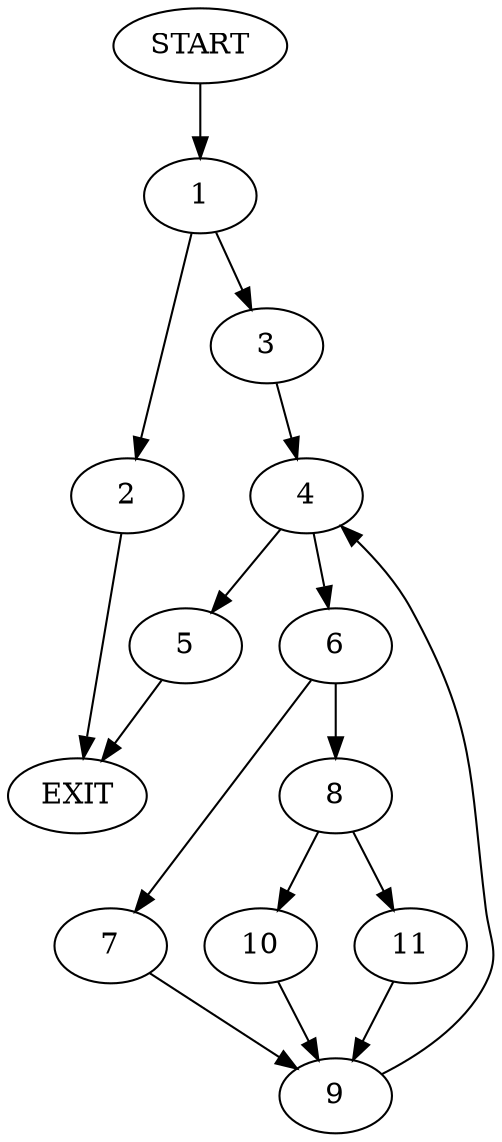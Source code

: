digraph {
0 [label="START"]
12 [label="EXIT"]
0 -> 1
1 -> 2
1 -> 3
3 -> 4
2 -> 12
4 -> 5
4 -> 6
5 -> 12
6 -> 7
6 -> 8
7 -> 9
8 -> 10
8 -> 11
9 -> 4
10 -> 9
11 -> 9
}
